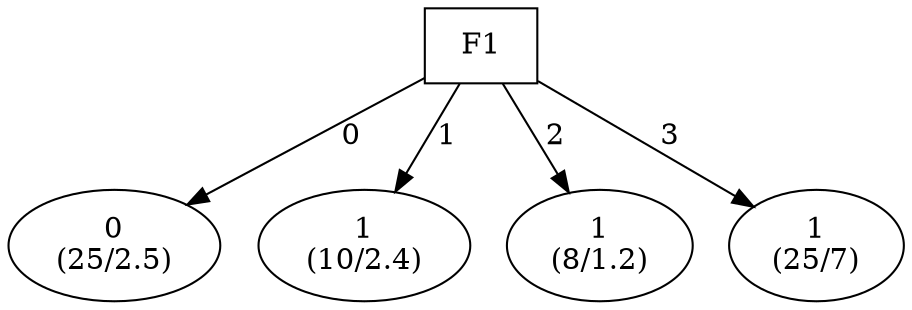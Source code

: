 digraph YaDT {
n0 [ shape=box, label="F1\n"]
n0 -> n1 [label="0"]
n1 [ shape=ellipse, label="0\n(25/2.5)"]
n0 -> n2 [label="1"]
n2 [ shape=ellipse, label="1\n(10/2.4)"]
n0 -> n3 [label="2"]
n3 [ shape=ellipse, label="1\n(8/1.2)"]
n0 -> n4 [label="3"]
n4 [ shape=ellipse, label="1\n(25/7)"]
}
